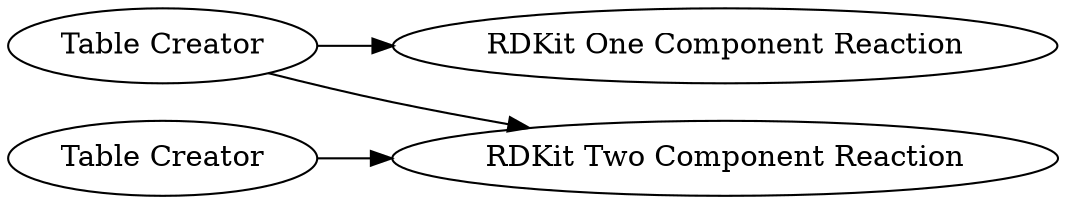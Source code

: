 digraph {
	3 -> 2
	3 -> 5
	4 -> 5
	5 [label="RDKit Two Component Reaction"]
	4 [label="Table Creator"]
	3 [label="Table Creator"]
	2 [label="RDKit One Component Reaction"]
	rankdir=LR
}
